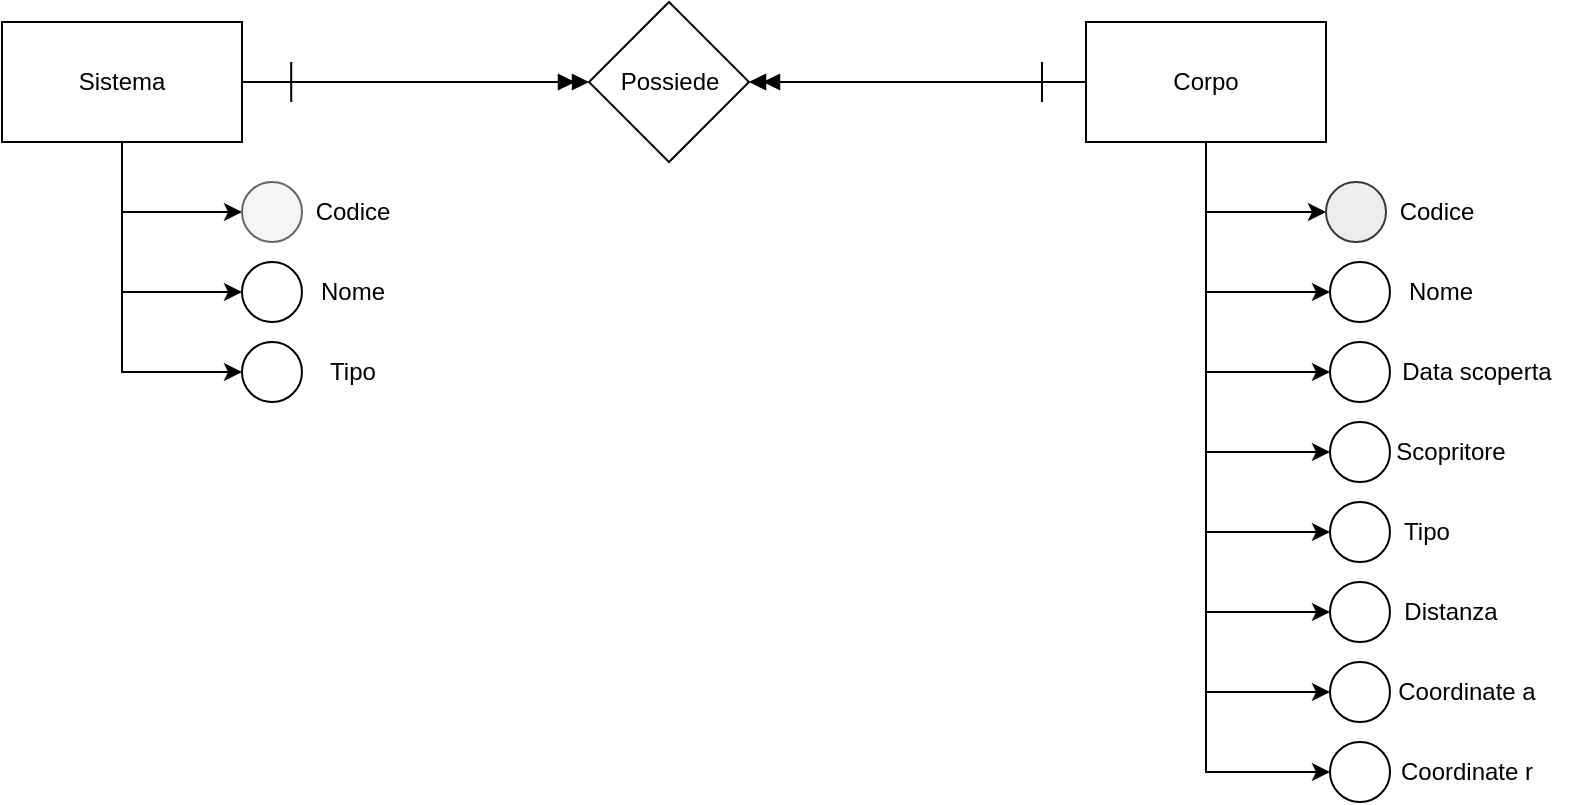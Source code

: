 <mxfile version="24.1.0" type="device">
  <diagram name="Pagina-1" id="6ffvwWn4aaiCH4mIrwER">
    <mxGraphModel dx="1035" dy="626" grid="1" gridSize="10" guides="1" tooltips="1" connect="1" arrows="1" fold="1" page="1" pageScale="1" pageWidth="827" pageHeight="1169" math="0" shadow="0">
      <root>
        <mxCell id="0" />
        <mxCell id="1" parent="0" />
        <mxCell id="gCWeyHVxX5DOliwRVkcP-5" style="edgeStyle=orthogonalEdgeStyle;rounded=0;orthogonalLoop=1;jettySize=auto;html=1;entryX=0;entryY=0.5;entryDx=0;entryDy=0;" edge="1" parent="1" source="gCWeyHVxX5DOliwRVkcP-1" target="gCWeyHVxX5DOliwRVkcP-2">
          <mxGeometry relative="1" as="geometry" />
        </mxCell>
        <mxCell id="gCWeyHVxX5DOliwRVkcP-10" style="edgeStyle=orthogonalEdgeStyle;rounded=0;orthogonalLoop=1;jettySize=auto;html=1;entryX=0;entryY=0.5;entryDx=0;entryDy=0;" edge="1" parent="1" source="gCWeyHVxX5DOliwRVkcP-1" target="gCWeyHVxX5DOliwRVkcP-8">
          <mxGeometry relative="1" as="geometry" />
        </mxCell>
        <mxCell id="gCWeyHVxX5DOliwRVkcP-13" style="edgeStyle=orthogonalEdgeStyle;rounded=0;orthogonalLoop=1;jettySize=auto;html=1;entryX=0;entryY=0.5;entryDx=0;entryDy=0;" edge="1" parent="1" source="gCWeyHVxX5DOliwRVkcP-1" target="gCWeyHVxX5DOliwRVkcP-11">
          <mxGeometry relative="1" as="geometry" />
        </mxCell>
        <mxCell id="gCWeyHVxX5DOliwRVkcP-37" style="edgeStyle=orthogonalEdgeStyle;rounded=0;orthogonalLoop=1;jettySize=auto;html=1;entryX=0;entryY=0.5;entryDx=0;entryDy=0;endArrow=doubleBlock;endFill=1;" edge="1" parent="1" source="gCWeyHVxX5DOliwRVkcP-1" target="gCWeyHVxX5DOliwRVkcP-14">
          <mxGeometry relative="1" as="geometry" />
        </mxCell>
        <mxCell id="gCWeyHVxX5DOliwRVkcP-1" value="Sistema" style="rounded=0;whiteSpace=wrap;html=1;" vertex="1" parent="1">
          <mxGeometry x="40" y="80" width="120" height="60" as="geometry" />
        </mxCell>
        <mxCell id="gCWeyHVxX5DOliwRVkcP-2" value="" style="ellipse;whiteSpace=wrap;html=1;aspect=fixed;fillColor=#f5f5f5;fontColor=#333333;strokeColor=#666666;" vertex="1" parent="1">
          <mxGeometry x="160" y="160" width="30" height="30" as="geometry" />
        </mxCell>
        <mxCell id="gCWeyHVxX5DOliwRVkcP-3" value="Codice" style="text;html=1;align=center;verticalAlign=middle;resizable=0;points=[];autosize=1;strokeColor=none;fillColor=none;" vertex="1" parent="1">
          <mxGeometry x="185" y="160" width="60" height="30" as="geometry" />
        </mxCell>
        <mxCell id="gCWeyHVxX5DOliwRVkcP-8" value="" style="ellipse;whiteSpace=wrap;html=1;aspect=fixed;" vertex="1" parent="1">
          <mxGeometry x="160" y="200" width="30" height="30" as="geometry" />
        </mxCell>
        <mxCell id="gCWeyHVxX5DOliwRVkcP-9" value="Nome" style="text;html=1;align=center;verticalAlign=middle;resizable=0;points=[];autosize=1;strokeColor=none;fillColor=none;" vertex="1" parent="1">
          <mxGeometry x="185" y="200" width="60" height="30" as="geometry" />
        </mxCell>
        <mxCell id="gCWeyHVxX5DOliwRVkcP-11" value="" style="ellipse;whiteSpace=wrap;html=1;aspect=fixed;" vertex="1" parent="1">
          <mxGeometry x="160" y="240" width="30" height="30" as="geometry" />
        </mxCell>
        <mxCell id="gCWeyHVxX5DOliwRVkcP-12" value="Tipo" style="text;html=1;align=center;verticalAlign=middle;resizable=0;points=[];autosize=1;strokeColor=none;fillColor=none;" vertex="1" parent="1">
          <mxGeometry x="190" y="240" width="50" height="30" as="geometry" />
        </mxCell>
        <mxCell id="gCWeyHVxX5DOliwRVkcP-14" value="Possiede" style="rhombus;whiteSpace=wrap;html=1;" vertex="1" parent="1">
          <mxGeometry x="333.5" y="70" width="80" height="80" as="geometry" />
        </mxCell>
        <mxCell id="gCWeyHVxX5DOliwRVkcP-18" style="edgeStyle=orthogonalEdgeStyle;rounded=0;orthogonalLoop=1;jettySize=auto;html=1;entryX=0;entryY=0.5;entryDx=0;entryDy=0;" edge="1" parent="1" source="gCWeyHVxX5DOliwRVkcP-15" target="gCWeyHVxX5DOliwRVkcP-16">
          <mxGeometry relative="1" as="geometry" />
        </mxCell>
        <mxCell id="gCWeyHVxX5DOliwRVkcP-21" style="edgeStyle=orthogonalEdgeStyle;rounded=0;orthogonalLoop=1;jettySize=auto;html=1;entryX=0;entryY=0.5;entryDx=0;entryDy=0;" edge="1" parent="1" source="gCWeyHVxX5DOliwRVkcP-15" target="gCWeyHVxX5DOliwRVkcP-19">
          <mxGeometry relative="1" as="geometry">
            <Array as="points">
              <mxPoint x="642" y="215" />
            </Array>
          </mxGeometry>
        </mxCell>
        <mxCell id="gCWeyHVxX5DOliwRVkcP-24" style="edgeStyle=orthogonalEdgeStyle;rounded=0;orthogonalLoop=1;jettySize=auto;html=1;entryX=0;entryY=0.5;entryDx=0;entryDy=0;" edge="1" parent="1" source="gCWeyHVxX5DOliwRVkcP-15" target="gCWeyHVxX5DOliwRVkcP-22">
          <mxGeometry relative="1" as="geometry">
            <Array as="points">
              <mxPoint x="642" y="255" />
            </Array>
          </mxGeometry>
        </mxCell>
        <mxCell id="gCWeyHVxX5DOliwRVkcP-27" style="edgeStyle=orthogonalEdgeStyle;rounded=0;orthogonalLoop=1;jettySize=auto;html=1;entryX=0;entryY=0.5;entryDx=0;entryDy=0;" edge="1" parent="1" source="gCWeyHVxX5DOliwRVkcP-15" target="gCWeyHVxX5DOliwRVkcP-25">
          <mxGeometry relative="1" as="geometry">
            <Array as="points">
              <mxPoint x="642" y="295" />
            </Array>
          </mxGeometry>
        </mxCell>
        <mxCell id="gCWeyHVxX5DOliwRVkcP-30" style="edgeStyle=orthogonalEdgeStyle;rounded=0;orthogonalLoop=1;jettySize=auto;html=1;entryX=0;entryY=0.5;entryDx=0;entryDy=0;" edge="1" parent="1" source="gCWeyHVxX5DOliwRVkcP-15" target="gCWeyHVxX5DOliwRVkcP-28">
          <mxGeometry relative="1" as="geometry">
            <Array as="points">
              <mxPoint x="642" y="335" />
            </Array>
          </mxGeometry>
        </mxCell>
        <mxCell id="gCWeyHVxX5DOliwRVkcP-33" style="edgeStyle=orthogonalEdgeStyle;rounded=0;orthogonalLoop=1;jettySize=auto;html=1;entryX=0;entryY=0.5;entryDx=0;entryDy=0;" edge="1" parent="1" source="gCWeyHVxX5DOliwRVkcP-15" target="gCWeyHVxX5DOliwRVkcP-31">
          <mxGeometry relative="1" as="geometry">
            <Array as="points">
              <mxPoint x="642" y="375" />
            </Array>
          </mxGeometry>
        </mxCell>
        <mxCell id="gCWeyHVxX5DOliwRVkcP-36" style="edgeStyle=orthogonalEdgeStyle;rounded=0;orthogonalLoop=1;jettySize=auto;html=1;entryX=0;entryY=0.5;entryDx=0;entryDy=0;" edge="1" parent="1" source="gCWeyHVxX5DOliwRVkcP-15" target="gCWeyHVxX5DOliwRVkcP-34">
          <mxGeometry relative="1" as="geometry">
            <Array as="points">
              <mxPoint x="642" y="415" />
            </Array>
          </mxGeometry>
        </mxCell>
        <mxCell id="gCWeyHVxX5DOliwRVkcP-38" style="edgeStyle=orthogonalEdgeStyle;rounded=0;orthogonalLoop=1;jettySize=auto;html=1;entryX=1;entryY=0.5;entryDx=0;entryDy=0;endArrow=doubleBlock;endFill=1;" edge="1" parent="1" source="gCWeyHVxX5DOliwRVkcP-15" target="gCWeyHVxX5DOliwRVkcP-14">
          <mxGeometry relative="1" as="geometry" />
        </mxCell>
        <mxCell id="gCWeyHVxX5DOliwRVkcP-44" style="edgeStyle=orthogonalEdgeStyle;rounded=0;orthogonalLoop=1;jettySize=auto;html=1;entryX=0;entryY=0.5;entryDx=0;entryDy=0;" edge="1" parent="1" source="gCWeyHVxX5DOliwRVkcP-15" target="gCWeyHVxX5DOliwRVkcP-42">
          <mxGeometry relative="1" as="geometry">
            <Array as="points">
              <mxPoint x="642" y="455" />
            </Array>
          </mxGeometry>
        </mxCell>
        <mxCell id="gCWeyHVxX5DOliwRVkcP-15" value="Corpo" style="rounded=0;whiteSpace=wrap;html=1;" vertex="1" parent="1">
          <mxGeometry x="582" y="80" width="120" height="60" as="geometry" />
        </mxCell>
        <mxCell id="gCWeyHVxX5DOliwRVkcP-16" value="" style="ellipse;whiteSpace=wrap;html=1;aspect=fixed;fillColor=#eeeeee;strokeColor=#36393d;" vertex="1" parent="1">
          <mxGeometry x="702" y="160" width="30" height="30" as="geometry" />
        </mxCell>
        <mxCell id="gCWeyHVxX5DOliwRVkcP-17" value="Codice" style="text;html=1;align=center;verticalAlign=middle;resizable=0;points=[];autosize=1;strokeColor=none;fillColor=none;" vertex="1" parent="1">
          <mxGeometry x="727" y="160" width="60" height="30" as="geometry" />
        </mxCell>
        <mxCell id="gCWeyHVxX5DOliwRVkcP-19" value="" style="ellipse;whiteSpace=wrap;html=1;aspect=fixed;" vertex="1" parent="1">
          <mxGeometry x="704" y="200" width="30" height="30" as="geometry" />
        </mxCell>
        <mxCell id="gCWeyHVxX5DOliwRVkcP-20" value="Nome" style="text;html=1;align=center;verticalAlign=middle;resizable=0;points=[];autosize=1;strokeColor=none;fillColor=none;" vertex="1" parent="1">
          <mxGeometry x="729" y="200" width="60" height="30" as="geometry" />
        </mxCell>
        <mxCell id="gCWeyHVxX5DOliwRVkcP-22" value="" style="ellipse;whiteSpace=wrap;html=1;aspect=fixed;" vertex="1" parent="1">
          <mxGeometry x="704" y="240" width="30" height="30" as="geometry" />
        </mxCell>
        <mxCell id="gCWeyHVxX5DOliwRVkcP-23" value="Data scoperta" style="text;html=1;align=center;verticalAlign=middle;resizable=0;points=[];autosize=1;strokeColor=none;fillColor=none;" vertex="1" parent="1">
          <mxGeometry x="727" y="240" width="100" height="30" as="geometry" />
        </mxCell>
        <mxCell id="gCWeyHVxX5DOliwRVkcP-25" value="" style="ellipse;whiteSpace=wrap;html=1;aspect=fixed;" vertex="1" parent="1">
          <mxGeometry x="704" y="280" width="30" height="30" as="geometry" />
        </mxCell>
        <mxCell id="gCWeyHVxX5DOliwRVkcP-26" value="Scopritore" style="text;html=1;align=center;verticalAlign=middle;resizable=0;points=[];autosize=1;strokeColor=none;fillColor=none;" vertex="1" parent="1">
          <mxGeometry x="724" y="280" width="80" height="30" as="geometry" />
        </mxCell>
        <mxCell id="gCWeyHVxX5DOliwRVkcP-28" value="" style="ellipse;whiteSpace=wrap;html=1;aspect=fixed;" vertex="1" parent="1">
          <mxGeometry x="704" y="320" width="30" height="30" as="geometry" />
        </mxCell>
        <mxCell id="gCWeyHVxX5DOliwRVkcP-29" value="Tipo" style="text;html=1;align=center;verticalAlign=middle;resizable=0;points=[];autosize=1;strokeColor=none;fillColor=none;" vertex="1" parent="1">
          <mxGeometry x="727" y="320" width="50" height="30" as="geometry" />
        </mxCell>
        <mxCell id="gCWeyHVxX5DOliwRVkcP-31" value="" style="ellipse;whiteSpace=wrap;html=1;aspect=fixed;" vertex="1" parent="1">
          <mxGeometry x="704" y="360" width="30" height="30" as="geometry" />
        </mxCell>
        <mxCell id="gCWeyHVxX5DOliwRVkcP-32" value="Distanza" style="text;html=1;align=center;verticalAlign=middle;resizable=0;points=[];autosize=1;strokeColor=none;fillColor=none;" vertex="1" parent="1">
          <mxGeometry x="729" y="360" width="70" height="30" as="geometry" />
        </mxCell>
        <mxCell id="gCWeyHVxX5DOliwRVkcP-34" value="" style="ellipse;whiteSpace=wrap;html=1;aspect=fixed;" vertex="1" parent="1">
          <mxGeometry x="704" y="400" width="30" height="30" as="geometry" />
        </mxCell>
        <mxCell id="gCWeyHVxX5DOliwRVkcP-35" value="Coordinate a" style="text;html=1;align=center;verticalAlign=middle;resizable=0;points=[];autosize=1;strokeColor=none;fillColor=none;" vertex="1" parent="1">
          <mxGeometry x="727" y="400" width="90" height="30" as="geometry" />
        </mxCell>
        <mxCell id="gCWeyHVxX5DOliwRVkcP-39" value="" style="endArrow=none;html=1;rounded=0;" edge="1" parent="1">
          <mxGeometry width="50" height="50" relative="1" as="geometry">
            <mxPoint x="184.6" y="120" as="sourcePoint" />
            <mxPoint x="184.6" y="100" as="targetPoint" />
          </mxGeometry>
        </mxCell>
        <mxCell id="gCWeyHVxX5DOliwRVkcP-40" value="" style="endArrow=none;html=1;rounded=0;" edge="1" parent="1">
          <mxGeometry width="50" height="50" relative="1" as="geometry">
            <mxPoint x="560" y="120" as="sourcePoint" />
            <mxPoint x="560" y="100" as="targetPoint" />
          </mxGeometry>
        </mxCell>
        <mxCell id="gCWeyHVxX5DOliwRVkcP-42" value="" style="ellipse;whiteSpace=wrap;html=1;aspect=fixed;" vertex="1" parent="1">
          <mxGeometry x="704" y="440" width="30" height="30" as="geometry" />
        </mxCell>
        <mxCell id="gCWeyHVxX5DOliwRVkcP-43" value="Coordinate r" style="text;html=1;align=center;verticalAlign=middle;resizable=0;points=[];autosize=1;strokeColor=none;fillColor=none;" vertex="1" parent="1">
          <mxGeometry x="727" y="440" width="90" height="30" as="geometry" />
        </mxCell>
      </root>
    </mxGraphModel>
  </diagram>
</mxfile>

